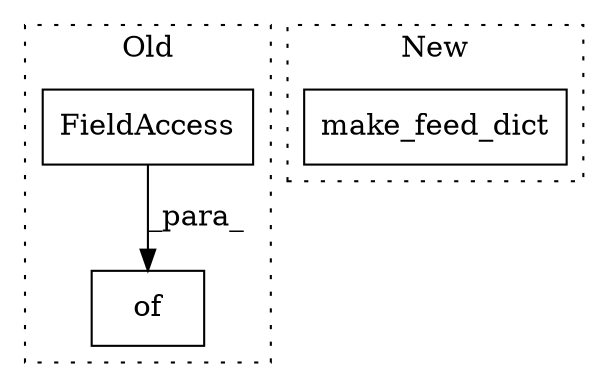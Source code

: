 digraph G {
subgraph cluster0 {
1 [label="of" a="32" s="7080,7099" l="3,1" shape="box"];
3 [label="FieldAccess" a="22" s="7083" l="6" shape="box"];
label = "Old";
style="dotted";
}
subgraph cluster1 {
2 [label="make_feed_dict" a="32" s="10045,10061" l="15,1" shape="box"];
label = "New";
style="dotted";
}
3 -> 1 [label="_para_"];
}